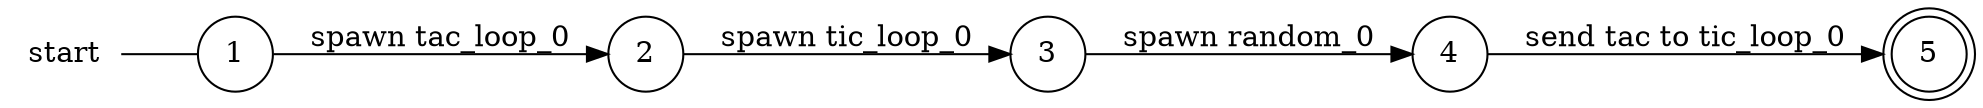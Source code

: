 digraph start {
	rankdir="LR";
	n_0 [label="start", shape="plaintext"];
	n_1 [id="5", shape=circle, label="4"];
	n_2 [id="1", shape=circle, label="1"];
	n_0 -> n_2 [arrowhead=none];
	n_3 [id="2", shape=circle, label="2"];
	n_4 [id="4", shape=doublecircle, label="5"];
	n_5 [id="3", shape=circle, label="3"];

	n_3 -> n_5 [id="[$e|2]", label="spawn tic_loop_0"];
	n_5 -> n_1 [id="[$e|1]", label="spawn random_0"];
	n_2 -> n_3 [id="[$e|3]", label="spawn tac_loop_0"];
	n_1 -> n_4 [id="[$e|0]", label="send tac to tic_loop_0"];
}
